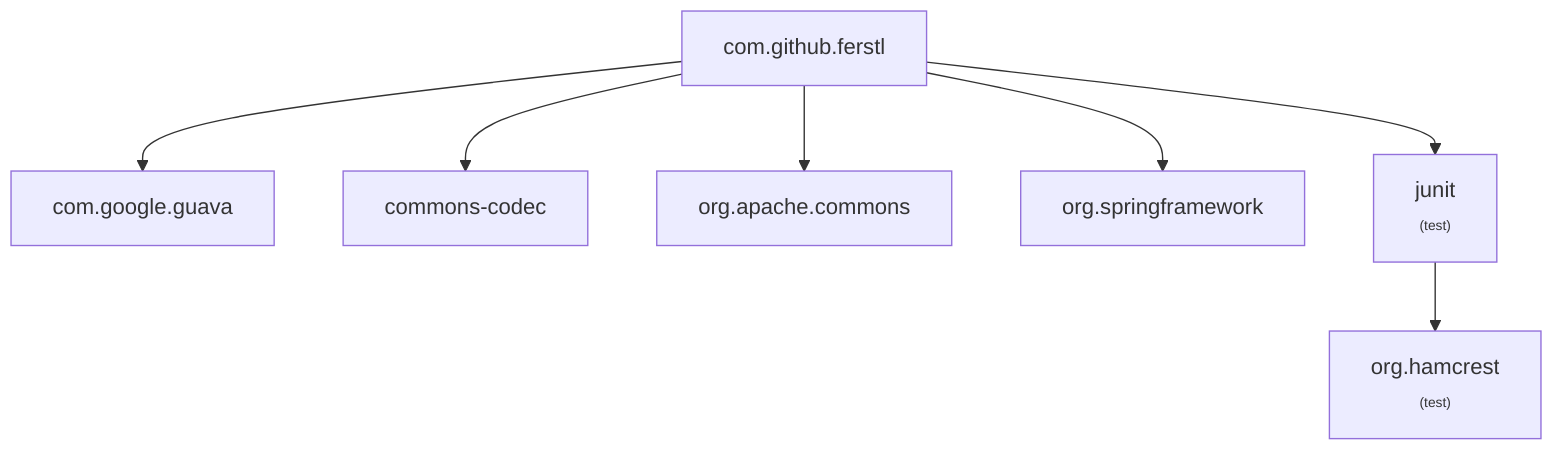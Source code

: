 flowchart TD
  %% Node Definitions:
  com.github.ferstl:compile["com.github.ferstl"]
  com.google.guava:compile["com.google.guava"]
  commons-codec:compile["commons-codec"]
  org.apache.commons:compile["org.apache.commons"]
  org.springframework:compile["org.springframework"]
  junit:test["junit<br/><font size=1>(test)</font>"]
  org.hamcrest:test["org.hamcrest<br/><font size=1>(test)</font>"]

  %% Edge Definitions:
  com.github.ferstl:compile --> com.google.guava:compile
  com.github.ferstl:compile --> commons-codec:compile
  com.github.ferstl:compile --> org.apache.commons:compile
  com.github.ferstl:compile --> org.springframework:compile
  junit:test --> org.hamcrest:test
  com.github.ferstl:compile --> junit:test